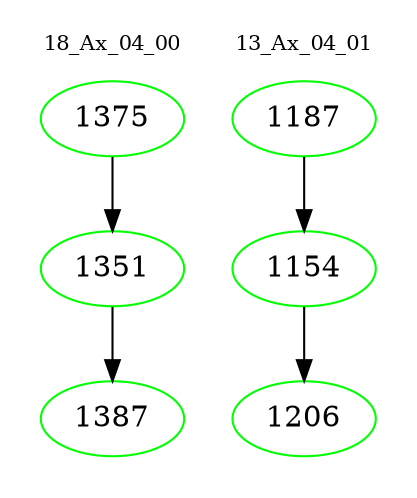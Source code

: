 digraph{
subgraph cluster_0 {
color = white
label = "18_Ax_04_00";
fontsize=10;
T0_1375 [label="1375", color="green"]
T0_1375 -> T0_1351 [color="black"]
T0_1351 [label="1351", color="green"]
T0_1351 -> T0_1387 [color="black"]
T0_1387 [label="1387", color="green"]
}
subgraph cluster_1 {
color = white
label = "13_Ax_04_01";
fontsize=10;
T1_1187 [label="1187", color="green"]
T1_1187 -> T1_1154 [color="black"]
T1_1154 [label="1154", color="green"]
T1_1154 -> T1_1206 [color="black"]
T1_1206 [label="1206", color="green"]
}
}
